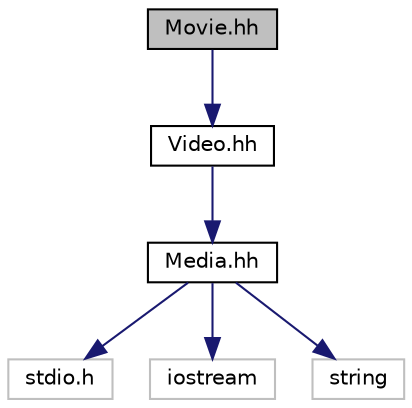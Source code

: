 digraph "Movie.hh"
{
 // LATEX_PDF_SIZE
  edge [fontname="Helvetica",fontsize="10",labelfontname="Helvetica",labelfontsize="10"];
  node [fontname="Helvetica",fontsize="10",shape=record];
  Node1 [label="Movie.hh",height=0.2,width=0.4,color="black", fillcolor="grey75", style="filled", fontcolor="black",tooltip="Defines the Movie class, a subclass of Video."];
  Node1 -> Node2 [color="midnightblue",fontsize="10",style="solid",fontname="Helvetica"];
  Node2 [label="Video.hh",height=0.2,width=0.4,color="black", fillcolor="white", style="filled",URL="$Video_8hh_source.html",tooltip=" "];
  Node2 -> Node3 [color="midnightblue",fontsize="10",style="solid",fontname="Helvetica"];
  Node3 [label="Media.hh",height=0.2,width=0.4,color="black", fillcolor="white", style="filled",URL="$Media_8hh_source.html",tooltip=" "];
  Node3 -> Node4 [color="midnightblue",fontsize="10",style="solid",fontname="Helvetica"];
  Node4 [label="stdio.h",height=0.2,width=0.4,color="grey75", fillcolor="white", style="filled",tooltip=" "];
  Node3 -> Node5 [color="midnightblue",fontsize="10",style="solid",fontname="Helvetica"];
  Node5 [label="iostream",height=0.2,width=0.4,color="grey75", fillcolor="white", style="filled",tooltip=" "];
  Node3 -> Node6 [color="midnightblue",fontsize="10",style="solid",fontname="Helvetica"];
  Node6 [label="string",height=0.2,width=0.4,color="grey75", fillcolor="white", style="filled",tooltip=" "];
}
